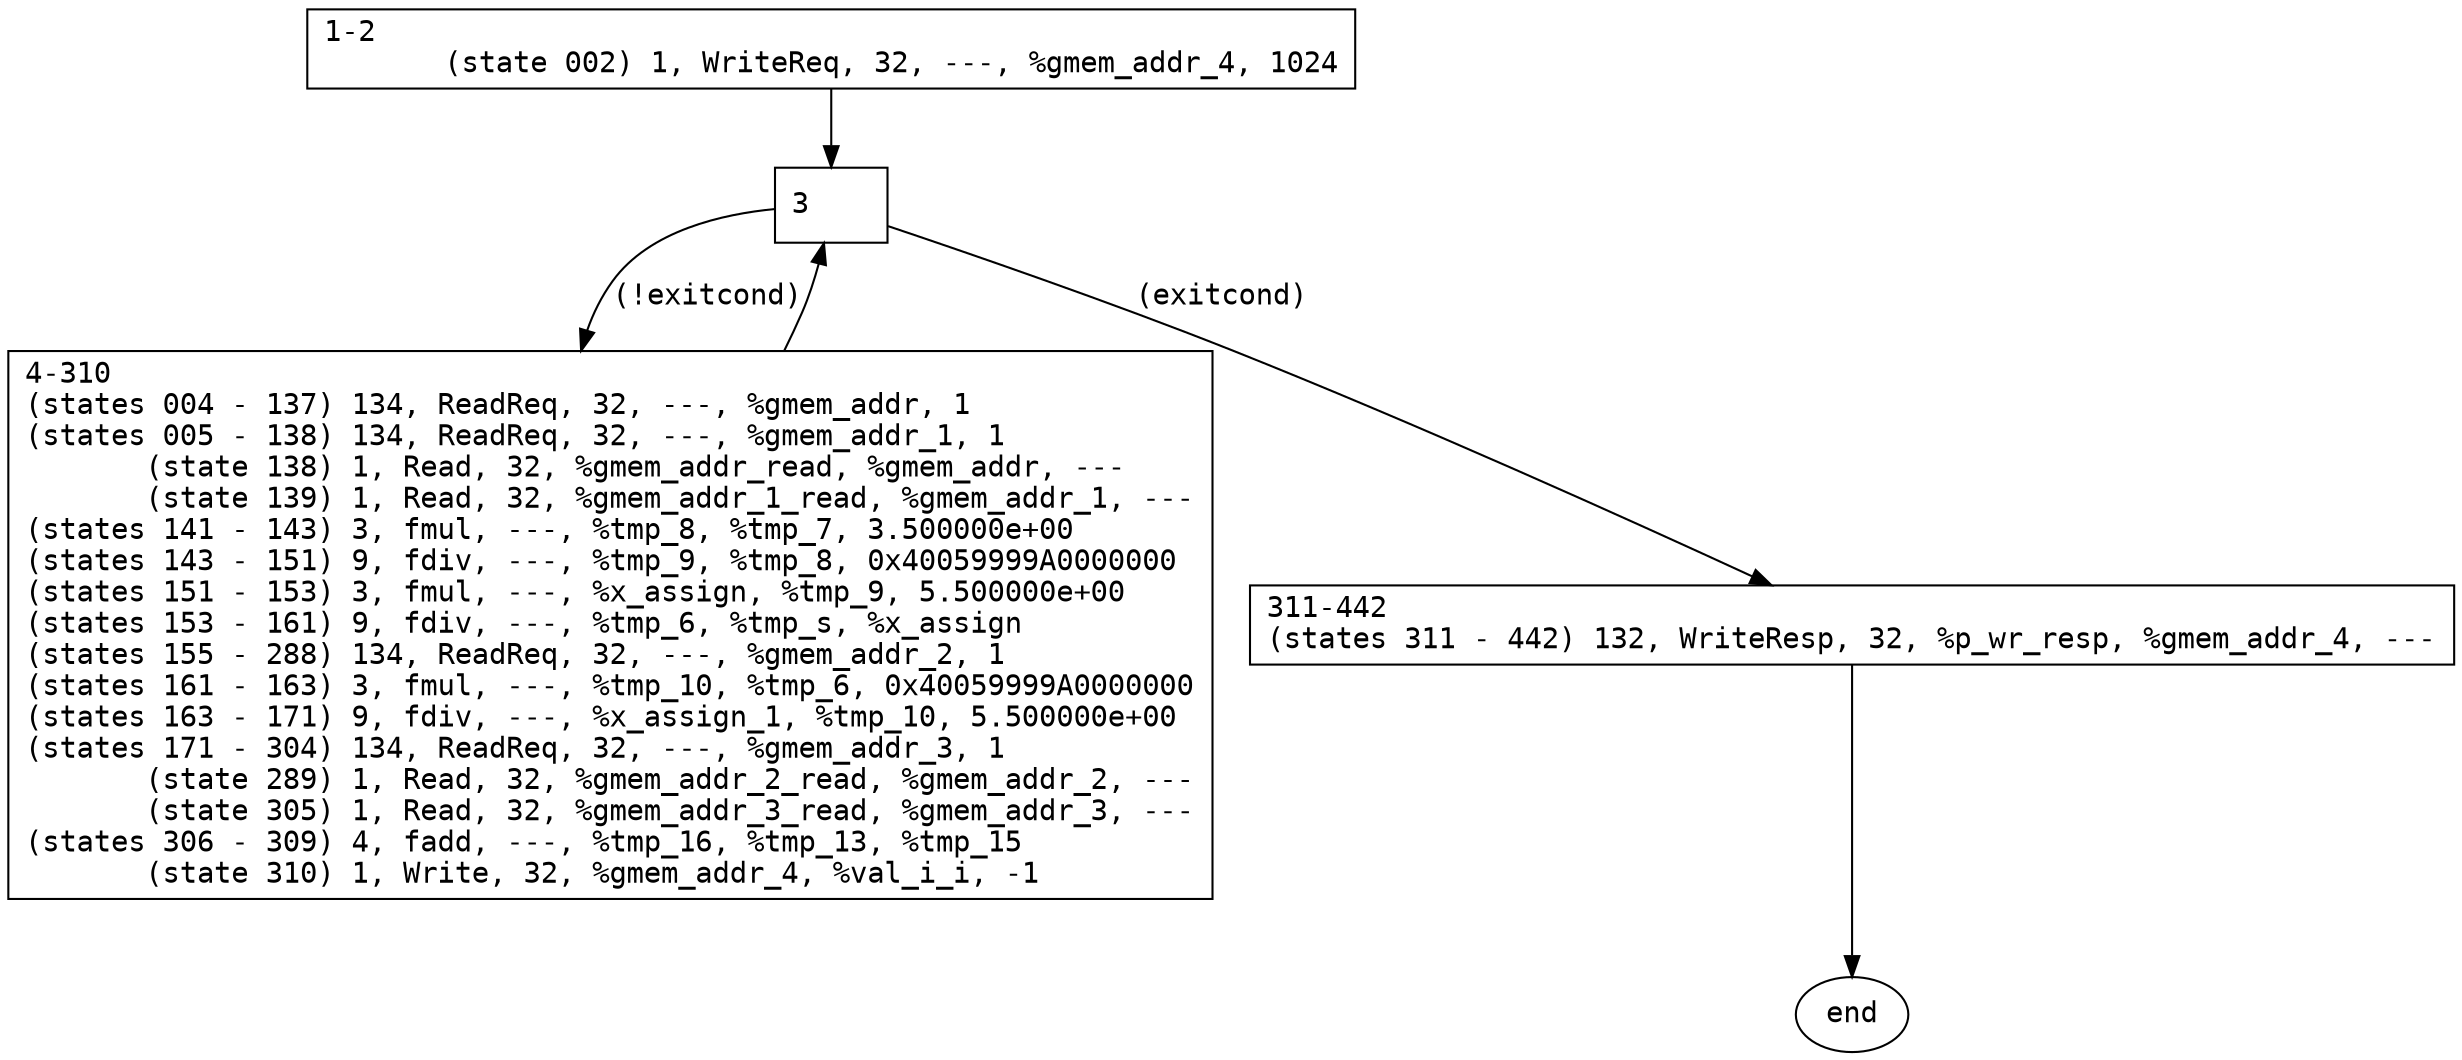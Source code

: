 digraph "FSM" {
	graph [fontname = "monospace"];
	node [fontname = "monospace"];
	edge [fontname = "monospace"];

	n3 [shape=record,label="3\l"];
	n443 [label="end"];
	n1to2 [shape=record,label="1-2\l       (state 002) 1, WriteReq, 32, ---, %gmem_addr_4, 1024\l"];
	n4to310 [shape=record,label="4-310\l(states 004 - 137) 134, ReadReq, 32, ---, %gmem_addr, 1\l(states 005 - 138) 134, ReadReq, 32, ---, %gmem_addr_1, 1\l       (state 138) 1, Read, 32, %gmem_addr_read, %gmem_addr, ---\l       (state 139) 1, Read, 32, %gmem_addr_1_read, %gmem_addr_1, ---\l(states 141 - 143) 3, fmul, ---, %tmp_8, %tmp_7, 3.500000e+00\l(states 143 - 151) 9, fdiv, ---, %tmp_9, %tmp_8, 0x40059999A0000000\l(states 151 - 153) 3, fmul, ---, %x_assign, %tmp_9, 5.500000e+00\l(states 153 - 161) 9, fdiv, ---, %tmp_6, %tmp_s, %x_assign\l(states 155 - 288) 134, ReadReq, 32, ---, %gmem_addr_2, 1\l(states 161 - 163) 3, fmul, ---, %tmp_10, %tmp_6, 0x40059999A0000000\l(states 163 - 171) 9, fdiv, ---, %x_assign_1, %tmp_10, 5.500000e+00\l(states 171 - 304) 134, ReadReq, 32, ---, %gmem_addr_3, 1\l       (state 289) 1, Read, 32, %gmem_addr_2_read, %gmem_addr_2, ---\l       (state 305) 1, Read, 32, %gmem_addr_3_read, %gmem_addr_3, ---\l(states 306 - 309) 4, fadd, ---, %tmp_16, %tmp_13, %tmp_15\l       (state 310) 1, Write, 32, %gmem_addr_4, %val_i_i, -1\l"];
	n311to442 [shape=record,label="311-442\l(states 311 - 442) 132, WriteResp, 32, %p_wr_resp, %gmem_addr_4, ---\l"];
	n3 -> n4to310 [label="(!exitcond)"];
	n3 -> n311to442 [label="(exitcond)"];
	n1to2 -> n3;
	n4to310 -> n3;
	n311to442 -> n443;
}
